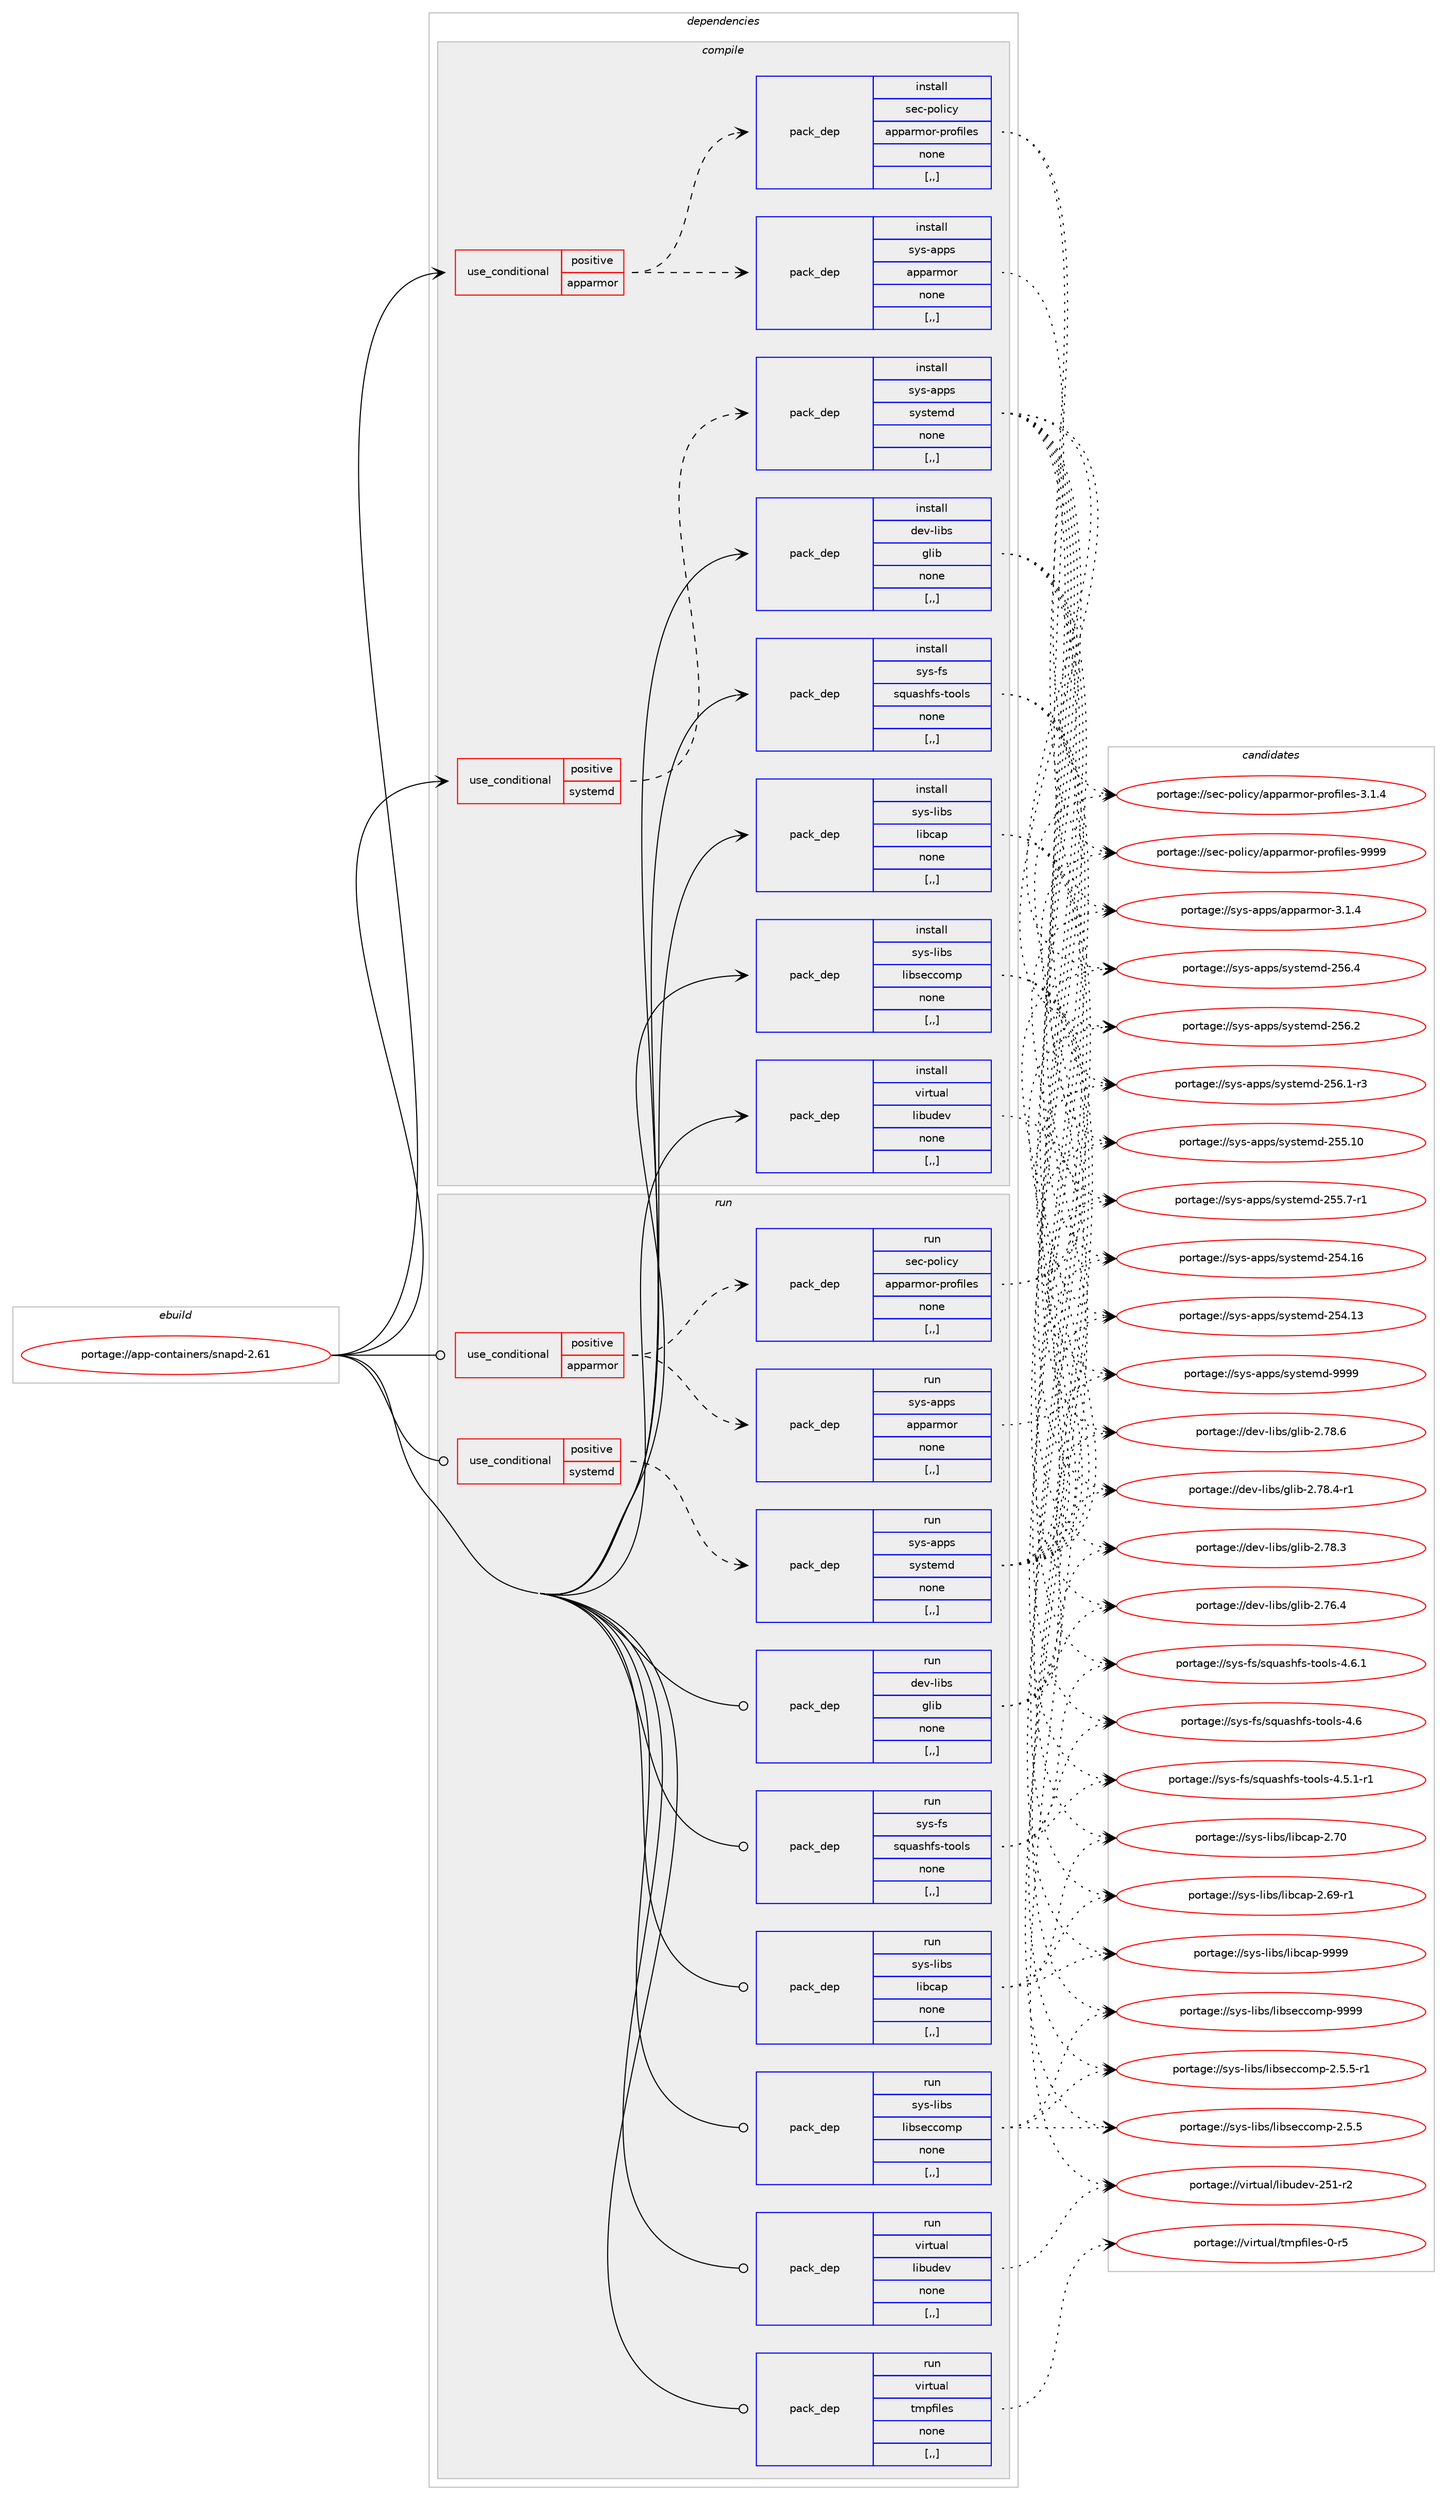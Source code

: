 digraph prolog {

# *************
# Graph options
# *************

newrank=true;
concentrate=true;
compound=true;
graph [rankdir=LR,fontname=Helvetica,fontsize=10,ranksep=1.5];#, ranksep=2.5, nodesep=0.2];
edge  [arrowhead=vee];
node  [fontname=Helvetica,fontsize=10];

# **********
# The ebuild
# **********

subgraph cluster_leftcol {
color=gray;
label=<<i>ebuild</i>>;
id [label="portage://app-containers/snapd-2.61", color=red, width=4, href="../app-containers/snapd-2.61.svg"];
}

# ****************
# The dependencies
# ****************

subgraph cluster_midcol {
color=gray;
label=<<i>dependencies</i>>;
subgraph cluster_compile {
fillcolor="#eeeeee";
style=filled;
label=<<i>compile</i>>;
subgraph cond3243 {
dependency12134 [label=<<TABLE BORDER="0" CELLBORDER="1" CELLSPACING="0" CELLPADDING="4"><TR><TD ROWSPAN="3" CELLPADDING="10">use_conditional</TD></TR><TR><TD>positive</TD></TR><TR><TD>apparmor</TD></TR></TABLE>>, shape=none, color=red];
subgraph pack8822 {
dependency12135 [label=<<TABLE BORDER="0" CELLBORDER="1" CELLSPACING="0" CELLPADDING="4" WIDTH="220"><TR><TD ROWSPAN="6" CELLPADDING="30">pack_dep</TD></TR><TR><TD WIDTH="110">install</TD></TR><TR><TD>sec-policy</TD></TR><TR><TD>apparmor-profiles</TD></TR><TR><TD>none</TD></TR><TR><TD>[,,]</TD></TR></TABLE>>, shape=none, color=blue];
}
dependency12134:e -> dependency12135:w [weight=20,style="dashed",arrowhead="vee"];
subgraph pack8823 {
dependency12136 [label=<<TABLE BORDER="0" CELLBORDER="1" CELLSPACING="0" CELLPADDING="4" WIDTH="220"><TR><TD ROWSPAN="6" CELLPADDING="30">pack_dep</TD></TR><TR><TD WIDTH="110">install</TD></TR><TR><TD>sys-apps</TD></TR><TR><TD>apparmor</TD></TR><TR><TD>none</TD></TR><TR><TD>[,,]</TD></TR></TABLE>>, shape=none, color=blue];
}
dependency12134:e -> dependency12136:w [weight=20,style="dashed",arrowhead="vee"];
}
id:e -> dependency12134:w [weight=20,style="solid",arrowhead="vee"];
subgraph cond3244 {
dependency12137 [label=<<TABLE BORDER="0" CELLBORDER="1" CELLSPACING="0" CELLPADDING="4"><TR><TD ROWSPAN="3" CELLPADDING="10">use_conditional</TD></TR><TR><TD>positive</TD></TR><TR><TD>systemd</TD></TR></TABLE>>, shape=none, color=red];
subgraph pack8824 {
dependency12138 [label=<<TABLE BORDER="0" CELLBORDER="1" CELLSPACING="0" CELLPADDING="4" WIDTH="220"><TR><TD ROWSPAN="6" CELLPADDING="30">pack_dep</TD></TR><TR><TD WIDTH="110">install</TD></TR><TR><TD>sys-apps</TD></TR><TR><TD>systemd</TD></TR><TR><TD>none</TD></TR><TR><TD>[,,]</TD></TR></TABLE>>, shape=none, color=blue];
}
dependency12137:e -> dependency12138:w [weight=20,style="dashed",arrowhead="vee"];
}
id:e -> dependency12137:w [weight=20,style="solid",arrowhead="vee"];
subgraph pack8825 {
dependency12139 [label=<<TABLE BORDER="0" CELLBORDER="1" CELLSPACING="0" CELLPADDING="4" WIDTH="220"><TR><TD ROWSPAN="6" CELLPADDING="30">pack_dep</TD></TR><TR><TD WIDTH="110">install</TD></TR><TR><TD>dev-libs</TD></TR><TR><TD>glib</TD></TR><TR><TD>none</TD></TR><TR><TD>[,,]</TD></TR></TABLE>>, shape=none, color=blue];
}
id:e -> dependency12139:w [weight=20,style="solid",arrowhead="vee"];
subgraph pack8826 {
dependency12140 [label=<<TABLE BORDER="0" CELLBORDER="1" CELLSPACING="0" CELLPADDING="4" WIDTH="220"><TR><TD ROWSPAN="6" CELLPADDING="30">pack_dep</TD></TR><TR><TD WIDTH="110">install</TD></TR><TR><TD>sys-fs</TD></TR><TR><TD>squashfs-tools</TD></TR><TR><TD>none</TD></TR><TR><TD>[,,]</TD></TR></TABLE>>, shape=none, color=blue];
}
id:e -> dependency12140:w [weight=20,style="solid",arrowhead="vee"];
subgraph pack8827 {
dependency12141 [label=<<TABLE BORDER="0" CELLBORDER="1" CELLSPACING="0" CELLPADDING="4" WIDTH="220"><TR><TD ROWSPAN="6" CELLPADDING="30">pack_dep</TD></TR><TR><TD WIDTH="110">install</TD></TR><TR><TD>sys-libs</TD></TR><TR><TD>libcap</TD></TR><TR><TD>none</TD></TR><TR><TD>[,,]</TD></TR></TABLE>>, shape=none, color=blue];
}
id:e -> dependency12141:w [weight=20,style="solid",arrowhead="vee"];
subgraph pack8828 {
dependency12142 [label=<<TABLE BORDER="0" CELLBORDER="1" CELLSPACING="0" CELLPADDING="4" WIDTH="220"><TR><TD ROWSPAN="6" CELLPADDING="30">pack_dep</TD></TR><TR><TD WIDTH="110">install</TD></TR><TR><TD>sys-libs</TD></TR><TR><TD>libseccomp</TD></TR><TR><TD>none</TD></TR><TR><TD>[,,]</TD></TR></TABLE>>, shape=none, color=blue];
}
id:e -> dependency12142:w [weight=20,style="solid",arrowhead="vee"];
subgraph pack8829 {
dependency12143 [label=<<TABLE BORDER="0" CELLBORDER="1" CELLSPACING="0" CELLPADDING="4" WIDTH="220"><TR><TD ROWSPAN="6" CELLPADDING="30">pack_dep</TD></TR><TR><TD WIDTH="110">install</TD></TR><TR><TD>virtual</TD></TR><TR><TD>libudev</TD></TR><TR><TD>none</TD></TR><TR><TD>[,,]</TD></TR></TABLE>>, shape=none, color=blue];
}
id:e -> dependency12143:w [weight=20,style="solid",arrowhead="vee"];
}
subgraph cluster_compileandrun {
fillcolor="#eeeeee";
style=filled;
label=<<i>compile and run</i>>;
}
subgraph cluster_run {
fillcolor="#eeeeee";
style=filled;
label=<<i>run</i>>;
subgraph cond3245 {
dependency12144 [label=<<TABLE BORDER="0" CELLBORDER="1" CELLSPACING="0" CELLPADDING="4"><TR><TD ROWSPAN="3" CELLPADDING="10">use_conditional</TD></TR><TR><TD>positive</TD></TR><TR><TD>apparmor</TD></TR></TABLE>>, shape=none, color=red];
subgraph pack8830 {
dependency12145 [label=<<TABLE BORDER="0" CELLBORDER="1" CELLSPACING="0" CELLPADDING="4" WIDTH="220"><TR><TD ROWSPAN="6" CELLPADDING="30">pack_dep</TD></TR><TR><TD WIDTH="110">run</TD></TR><TR><TD>sec-policy</TD></TR><TR><TD>apparmor-profiles</TD></TR><TR><TD>none</TD></TR><TR><TD>[,,]</TD></TR></TABLE>>, shape=none, color=blue];
}
dependency12144:e -> dependency12145:w [weight=20,style="dashed",arrowhead="vee"];
subgraph pack8831 {
dependency12146 [label=<<TABLE BORDER="0" CELLBORDER="1" CELLSPACING="0" CELLPADDING="4" WIDTH="220"><TR><TD ROWSPAN="6" CELLPADDING="30">pack_dep</TD></TR><TR><TD WIDTH="110">run</TD></TR><TR><TD>sys-apps</TD></TR><TR><TD>apparmor</TD></TR><TR><TD>none</TD></TR><TR><TD>[,,]</TD></TR></TABLE>>, shape=none, color=blue];
}
dependency12144:e -> dependency12146:w [weight=20,style="dashed",arrowhead="vee"];
}
id:e -> dependency12144:w [weight=20,style="solid",arrowhead="odot"];
subgraph cond3246 {
dependency12147 [label=<<TABLE BORDER="0" CELLBORDER="1" CELLSPACING="0" CELLPADDING="4"><TR><TD ROWSPAN="3" CELLPADDING="10">use_conditional</TD></TR><TR><TD>positive</TD></TR><TR><TD>systemd</TD></TR></TABLE>>, shape=none, color=red];
subgraph pack8832 {
dependency12148 [label=<<TABLE BORDER="0" CELLBORDER="1" CELLSPACING="0" CELLPADDING="4" WIDTH="220"><TR><TD ROWSPAN="6" CELLPADDING="30">pack_dep</TD></TR><TR><TD WIDTH="110">run</TD></TR><TR><TD>sys-apps</TD></TR><TR><TD>systemd</TD></TR><TR><TD>none</TD></TR><TR><TD>[,,]</TD></TR></TABLE>>, shape=none, color=blue];
}
dependency12147:e -> dependency12148:w [weight=20,style="dashed",arrowhead="vee"];
}
id:e -> dependency12147:w [weight=20,style="solid",arrowhead="odot"];
subgraph pack8833 {
dependency12149 [label=<<TABLE BORDER="0" CELLBORDER="1" CELLSPACING="0" CELLPADDING="4" WIDTH="220"><TR><TD ROWSPAN="6" CELLPADDING="30">pack_dep</TD></TR><TR><TD WIDTH="110">run</TD></TR><TR><TD>dev-libs</TD></TR><TR><TD>glib</TD></TR><TR><TD>none</TD></TR><TR><TD>[,,]</TD></TR></TABLE>>, shape=none, color=blue];
}
id:e -> dependency12149:w [weight=20,style="solid",arrowhead="odot"];
subgraph pack8834 {
dependency12150 [label=<<TABLE BORDER="0" CELLBORDER="1" CELLSPACING="0" CELLPADDING="4" WIDTH="220"><TR><TD ROWSPAN="6" CELLPADDING="30">pack_dep</TD></TR><TR><TD WIDTH="110">run</TD></TR><TR><TD>sys-fs</TD></TR><TR><TD>squashfs-tools</TD></TR><TR><TD>none</TD></TR><TR><TD>[,,]</TD></TR></TABLE>>, shape=none, color=blue];
}
id:e -> dependency12150:w [weight=20,style="solid",arrowhead="odot"];
subgraph pack8835 {
dependency12151 [label=<<TABLE BORDER="0" CELLBORDER="1" CELLSPACING="0" CELLPADDING="4" WIDTH="220"><TR><TD ROWSPAN="6" CELLPADDING="30">pack_dep</TD></TR><TR><TD WIDTH="110">run</TD></TR><TR><TD>sys-libs</TD></TR><TR><TD>libcap</TD></TR><TR><TD>none</TD></TR><TR><TD>[,,]</TD></TR></TABLE>>, shape=none, color=blue];
}
id:e -> dependency12151:w [weight=20,style="solid",arrowhead="odot"];
subgraph pack8836 {
dependency12152 [label=<<TABLE BORDER="0" CELLBORDER="1" CELLSPACING="0" CELLPADDING="4" WIDTH="220"><TR><TD ROWSPAN="6" CELLPADDING="30">pack_dep</TD></TR><TR><TD WIDTH="110">run</TD></TR><TR><TD>sys-libs</TD></TR><TR><TD>libseccomp</TD></TR><TR><TD>none</TD></TR><TR><TD>[,,]</TD></TR></TABLE>>, shape=none, color=blue];
}
id:e -> dependency12152:w [weight=20,style="solid",arrowhead="odot"];
subgraph pack8837 {
dependency12153 [label=<<TABLE BORDER="0" CELLBORDER="1" CELLSPACING="0" CELLPADDING="4" WIDTH="220"><TR><TD ROWSPAN="6" CELLPADDING="30">pack_dep</TD></TR><TR><TD WIDTH="110">run</TD></TR><TR><TD>virtual</TD></TR><TR><TD>libudev</TD></TR><TR><TD>none</TD></TR><TR><TD>[,,]</TD></TR></TABLE>>, shape=none, color=blue];
}
id:e -> dependency12153:w [weight=20,style="solid",arrowhead="odot"];
subgraph pack8838 {
dependency12154 [label=<<TABLE BORDER="0" CELLBORDER="1" CELLSPACING="0" CELLPADDING="4" WIDTH="220"><TR><TD ROWSPAN="6" CELLPADDING="30">pack_dep</TD></TR><TR><TD WIDTH="110">run</TD></TR><TR><TD>virtual</TD></TR><TR><TD>tmpfiles</TD></TR><TR><TD>none</TD></TR><TR><TD>[,,]</TD></TR></TABLE>>, shape=none, color=blue];
}
id:e -> dependency12154:w [weight=20,style="solid",arrowhead="odot"];
}
}

# **************
# The candidates
# **************

subgraph cluster_choices {
rank=same;
color=gray;
label=<<i>candidates</i>>;

subgraph choice8822 {
color=black;
nodesep=1;
choice115101994511211110810599121479711211297114109111114451121141111021051081011154557575757 [label="portage://sec-policy/apparmor-profiles-9999", color=red, width=4,href="../sec-policy/apparmor-profiles-9999.svg"];
choice11510199451121111081059912147971121129711410911111445112114111102105108101115455146494652 [label="portage://sec-policy/apparmor-profiles-3.1.4", color=red, width=4,href="../sec-policy/apparmor-profiles-3.1.4.svg"];
dependency12135:e -> choice115101994511211110810599121479711211297114109111114451121141111021051081011154557575757:w [style=dotted,weight="100"];
dependency12135:e -> choice11510199451121111081059912147971121129711410911111445112114111102105108101115455146494652:w [style=dotted,weight="100"];
}
subgraph choice8823 {
color=black;
nodesep=1;
choice1151211154597112112115479711211297114109111114455146494652 [label="portage://sys-apps/apparmor-3.1.4", color=red, width=4,href="../sys-apps/apparmor-3.1.4.svg"];
dependency12136:e -> choice1151211154597112112115479711211297114109111114455146494652:w [style=dotted,weight="100"];
}
subgraph choice8824 {
color=black;
nodesep=1;
choice1151211154597112112115471151211151161011091004557575757 [label="portage://sys-apps/systemd-9999", color=red, width=4,href="../sys-apps/systemd-9999.svg"];
choice115121115459711211211547115121115116101109100455053544652 [label="portage://sys-apps/systemd-256.4", color=red, width=4,href="../sys-apps/systemd-256.4.svg"];
choice115121115459711211211547115121115116101109100455053544650 [label="portage://sys-apps/systemd-256.2", color=red, width=4,href="../sys-apps/systemd-256.2.svg"];
choice1151211154597112112115471151211151161011091004550535446494511451 [label="portage://sys-apps/systemd-256.1-r3", color=red, width=4,href="../sys-apps/systemd-256.1-r3.svg"];
choice11512111545971121121154711512111511610110910045505353464948 [label="portage://sys-apps/systemd-255.10", color=red, width=4,href="../sys-apps/systemd-255.10.svg"];
choice1151211154597112112115471151211151161011091004550535346554511449 [label="portage://sys-apps/systemd-255.7-r1", color=red, width=4,href="../sys-apps/systemd-255.7-r1.svg"];
choice11512111545971121121154711512111511610110910045505352464954 [label="portage://sys-apps/systemd-254.16", color=red, width=4,href="../sys-apps/systemd-254.16.svg"];
choice11512111545971121121154711512111511610110910045505352464951 [label="portage://sys-apps/systemd-254.13", color=red, width=4,href="../sys-apps/systemd-254.13.svg"];
dependency12138:e -> choice1151211154597112112115471151211151161011091004557575757:w [style=dotted,weight="100"];
dependency12138:e -> choice115121115459711211211547115121115116101109100455053544652:w [style=dotted,weight="100"];
dependency12138:e -> choice115121115459711211211547115121115116101109100455053544650:w [style=dotted,weight="100"];
dependency12138:e -> choice1151211154597112112115471151211151161011091004550535446494511451:w [style=dotted,weight="100"];
dependency12138:e -> choice11512111545971121121154711512111511610110910045505353464948:w [style=dotted,weight="100"];
dependency12138:e -> choice1151211154597112112115471151211151161011091004550535346554511449:w [style=dotted,weight="100"];
dependency12138:e -> choice11512111545971121121154711512111511610110910045505352464954:w [style=dotted,weight="100"];
dependency12138:e -> choice11512111545971121121154711512111511610110910045505352464951:w [style=dotted,weight="100"];
}
subgraph choice8825 {
color=black;
nodesep=1;
choice1001011184510810598115471031081059845504655564654 [label="portage://dev-libs/glib-2.78.6", color=red, width=4,href="../dev-libs/glib-2.78.6.svg"];
choice10010111845108105981154710310810598455046555646524511449 [label="portage://dev-libs/glib-2.78.4-r1", color=red, width=4,href="../dev-libs/glib-2.78.4-r1.svg"];
choice1001011184510810598115471031081059845504655564651 [label="portage://dev-libs/glib-2.78.3", color=red, width=4,href="../dev-libs/glib-2.78.3.svg"];
choice1001011184510810598115471031081059845504655544652 [label="portage://dev-libs/glib-2.76.4", color=red, width=4,href="../dev-libs/glib-2.76.4.svg"];
dependency12139:e -> choice1001011184510810598115471031081059845504655564654:w [style=dotted,weight="100"];
dependency12139:e -> choice10010111845108105981154710310810598455046555646524511449:w [style=dotted,weight="100"];
dependency12139:e -> choice1001011184510810598115471031081059845504655564651:w [style=dotted,weight="100"];
dependency12139:e -> choice1001011184510810598115471031081059845504655544652:w [style=dotted,weight="100"];
}
subgraph choice8826 {
color=black;
nodesep=1;
choice11512111545102115471151131179711510410211545116111111108115455246544649 [label="portage://sys-fs/squashfs-tools-4.6.1", color=red, width=4,href="../sys-fs/squashfs-tools-4.6.1.svg"];
choice1151211154510211547115113117971151041021154511611111110811545524654 [label="portage://sys-fs/squashfs-tools-4.6", color=red, width=4,href="../sys-fs/squashfs-tools-4.6.svg"];
choice115121115451021154711511311797115104102115451161111111081154552465346494511449 [label="portage://sys-fs/squashfs-tools-4.5.1-r1", color=red, width=4,href="../sys-fs/squashfs-tools-4.5.1-r1.svg"];
dependency12140:e -> choice11512111545102115471151131179711510410211545116111111108115455246544649:w [style=dotted,weight="100"];
dependency12140:e -> choice1151211154510211547115113117971151041021154511611111110811545524654:w [style=dotted,weight="100"];
dependency12140:e -> choice115121115451021154711511311797115104102115451161111111081154552465346494511449:w [style=dotted,weight="100"];
}
subgraph choice8827 {
color=black;
nodesep=1;
choice1151211154510810598115471081059899971124557575757 [label="portage://sys-libs/libcap-9999", color=red, width=4,href="../sys-libs/libcap-9999.svg"];
choice1151211154510810598115471081059899971124550465548 [label="portage://sys-libs/libcap-2.70", color=red, width=4,href="../sys-libs/libcap-2.70.svg"];
choice11512111545108105981154710810598999711245504654574511449 [label="portage://sys-libs/libcap-2.69-r1", color=red, width=4,href="../sys-libs/libcap-2.69-r1.svg"];
dependency12141:e -> choice1151211154510810598115471081059899971124557575757:w [style=dotted,weight="100"];
dependency12141:e -> choice1151211154510810598115471081059899971124550465548:w [style=dotted,weight="100"];
dependency12141:e -> choice11512111545108105981154710810598999711245504654574511449:w [style=dotted,weight="100"];
}
subgraph choice8828 {
color=black;
nodesep=1;
choice1151211154510810598115471081059811510199991111091124557575757 [label="portage://sys-libs/libseccomp-9999", color=red, width=4,href="../sys-libs/libseccomp-9999.svg"];
choice1151211154510810598115471081059811510199991111091124550465346534511449 [label="portage://sys-libs/libseccomp-2.5.5-r1", color=red, width=4,href="../sys-libs/libseccomp-2.5.5-r1.svg"];
choice115121115451081059811547108105981151019999111109112455046534653 [label="portage://sys-libs/libseccomp-2.5.5", color=red, width=4,href="../sys-libs/libseccomp-2.5.5.svg"];
dependency12142:e -> choice1151211154510810598115471081059811510199991111091124557575757:w [style=dotted,weight="100"];
dependency12142:e -> choice1151211154510810598115471081059811510199991111091124550465346534511449:w [style=dotted,weight="100"];
dependency12142:e -> choice115121115451081059811547108105981151019999111109112455046534653:w [style=dotted,weight="100"];
}
subgraph choice8829 {
color=black;
nodesep=1;
choice118105114116117971084710810598117100101118455053494511450 [label="portage://virtual/libudev-251-r2", color=red, width=4,href="../virtual/libudev-251-r2.svg"];
dependency12143:e -> choice118105114116117971084710810598117100101118455053494511450:w [style=dotted,weight="100"];
}
subgraph choice8830 {
color=black;
nodesep=1;
choice115101994511211110810599121479711211297114109111114451121141111021051081011154557575757 [label="portage://sec-policy/apparmor-profiles-9999", color=red, width=4,href="../sec-policy/apparmor-profiles-9999.svg"];
choice11510199451121111081059912147971121129711410911111445112114111102105108101115455146494652 [label="portage://sec-policy/apparmor-profiles-3.1.4", color=red, width=4,href="../sec-policy/apparmor-profiles-3.1.4.svg"];
dependency12145:e -> choice115101994511211110810599121479711211297114109111114451121141111021051081011154557575757:w [style=dotted,weight="100"];
dependency12145:e -> choice11510199451121111081059912147971121129711410911111445112114111102105108101115455146494652:w [style=dotted,weight="100"];
}
subgraph choice8831 {
color=black;
nodesep=1;
choice1151211154597112112115479711211297114109111114455146494652 [label="portage://sys-apps/apparmor-3.1.4", color=red, width=4,href="../sys-apps/apparmor-3.1.4.svg"];
dependency12146:e -> choice1151211154597112112115479711211297114109111114455146494652:w [style=dotted,weight="100"];
}
subgraph choice8832 {
color=black;
nodesep=1;
choice1151211154597112112115471151211151161011091004557575757 [label="portage://sys-apps/systemd-9999", color=red, width=4,href="../sys-apps/systemd-9999.svg"];
choice115121115459711211211547115121115116101109100455053544652 [label="portage://sys-apps/systemd-256.4", color=red, width=4,href="../sys-apps/systemd-256.4.svg"];
choice115121115459711211211547115121115116101109100455053544650 [label="portage://sys-apps/systemd-256.2", color=red, width=4,href="../sys-apps/systemd-256.2.svg"];
choice1151211154597112112115471151211151161011091004550535446494511451 [label="portage://sys-apps/systemd-256.1-r3", color=red, width=4,href="../sys-apps/systemd-256.1-r3.svg"];
choice11512111545971121121154711512111511610110910045505353464948 [label="portage://sys-apps/systemd-255.10", color=red, width=4,href="../sys-apps/systemd-255.10.svg"];
choice1151211154597112112115471151211151161011091004550535346554511449 [label="portage://sys-apps/systemd-255.7-r1", color=red, width=4,href="../sys-apps/systemd-255.7-r1.svg"];
choice11512111545971121121154711512111511610110910045505352464954 [label="portage://sys-apps/systemd-254.16", color=red, width=4,href="../sys-apps/systemd-254.16.svg"];
choice11512111545971121121154711512111511610110910045505352464951 [label="portage://sys-apps/systemd-254.13", color=red, width=4,href="../sys-apps/systemd-254.13.svg"];
dependency12148:e -> choice1151211154597112112115471151211151161011091004557575757:w [style=dotted,weight="100"];
dependency12148:e -> choice115121115459711211211547115121115116101109100455053544652:w [style=dotted,weight="100"];
dependency12148:e -> choice115121115459711211211547115121115116101109100455053544650:w [style=dotted,weight="100"];
dependency12148:e -> choice1151211154597112112115471151211151161011091004550535446494511451:w [style=dotted,weight="100"];
dependency12148:e -> choice11512111545971121121154711512111511610110910045505353464948:w [style=dotted,weight="100"];
dependency12148:e -> choice1151211154597112112115471151211151161011091004550535346554511449:w [style=dotted,weight="100"];
dependency12148:e -> choice11512111545971121121154711512111511610110910045505352464954:w [style=dotted,weight="100"];
dependency12148:e -> choice11512111545971121121154711512111511610110910045505352464951:w [style=dotted,weight="100"];
}
subgraph choice8833 {
color=black;
nodesep=1;
choice1001011184510810598115471031081059845504655564654 [label="portage://dev-libs/glib-2.78.6", color=red, width=4,href="../dev-libs/glib-2.78.6.svg"];
choice10010111845108105981154710310810598455046555646524511449 [label="portage://dev-libs/glib-2.78.4-r1", color=red, width=4,href="../dev-libs/glib-2.78.4-r1.svg"];
choice1001011184510810598115471031081059845504655564651 [label="portage://dev-libs/glib-2.78.3", color=red, width=4,href="../dev-libs/glib-2.78.3.svg"];
choice1001011184510810598115471031081059845504655544652 [label="portage://dev-libs/glib-2.76.4", color=red, width=4,href="../dev-libs/glib-2.76.4.svg"];
dependency12149:e -> choice1001011184510810598115471031081059845504655564654:w [style=dotted,weight="100"];
dependency12149:e -> choice10010111845108105981154710310810598455046555646524511449:w [style=dotted,weight="100"];
dependency12149:e -> choice1001011184510810598115471031081059845504655564651:w [style=dotted,weight="100"];
dependency12149:e -> choice1001011184510810598115471031081059845504655544652:w [style=dotted,weight="100"];
}
subgraph choice8834 {
color=black;
nodesep=1;
choice11512111545102115471151131179711510410211545116111111108115455246544649 [label="portage://sys-fs/squashfs-tools-4.6.1", color=red, width=4,href="../sys-fs/squashfs-tools-4.6.1.svg"];
choice1151211154510211547115113117971151041021154511611111110811545524654 [label="portage://sys-fs/squashfs-tools-4.6", color=red, width=4,href="../sys-fs/squashfs-tools-4.6.svg"];
choice115121115451021154711511311797115104102115451161111111081154552465346494511449 [label="portage://sys-fs/squashfs-tools-4.5.1-r1", color=red, width=4,href="../sys-fs/squashfs-tools-4.5.1-r1.svg"];
dependency12150:e -> choice11512111545102115471151131179711510410211545116111111108115455246544649:w [style=dotted,weight="100"];
dependency12150:e -> choice1151211154510211547115113117971151041021154511611111110811545524654:w [style=dotted,weight="100"];
dependency12150:e -> choice115121115451021154711511311797115104102115451161111111081154552465346494511449:w [style=dotted,weight="100"];
}
subgraph choice8835 {
color=black;
nodesep=1;
choice1151211154510810598115471081059899971124557575757 [label="portage://sys-libs/libcap-9999", color=red, width=4,href="../sys-libs/libcap-9999.svg"];
choice1151211154510810598115471081059899971124550465548 [label="portage://sys-libs/libcap-2.70", color=red, width=4,href="../sys-libs/libcap-2.70.svg"];
choice11512111545108105981154710810598999711245504654574511449 [label="portage://sys-libs/libcap-2.69-r1", color=red, width=4,href="../sys-libs/libcap-2.69-r1.svg"];
dependency12151:e -> choice1151211154510810598115471081059899971124557575757:w [style=dotted,weight="100"];
dependency12151:e -> choice1151211154510810598115471081059899971124550465548:w [style=dotted,weight="100"];
dependency12151:e -> choice11512111545108105981154710810598999711245504654574511449:w [style=dotted,weight="100"];
}
subgraph choice8836 {
color=black;
nodesep=1;
choice1151211154510810598115471081059811510199991111091124557575757 [label="portage://sys-libs/libseccomp-9999", color=red, width=4,href="../sys-libs/libseccomp-9999.svg"];
choice1151211154510810598115471081059811510199991111091124550465346534511449 [label="portage://sys-libs/libseccomp-2.5.5-r1", color=red, width=4,href="../sys-libs/libseccomp-2.5.5-r1.svg"];
choice115121115451081059811547108105981151019999111109112455046534653 [label="portage://sys-libs/libseccomp-2.5.5", color=red, width=4,href="../sys-libs/libseccomp-2.5.5.svg"];
dependency12152:e -> choice1151211154510810598115471081059811510199991111091124557575757:w [style=dotted,weight="100"];
dependency12152:e -> choice1151211154510810598115471081059811510199991111091124550465346534511449:w [style=dotted,weight="100"];
dependency12152:e -> choice115121115451081059811547108105981151019999111109112455046534653:w [style=dotted,weight="100"];
}
subgraph choice8837 {
color=black;
nodesep=1;
choice118105114116117971084710810598117100101118455053494511450 [label="portage://virtual/libudev-251-r2", color=red, width=4,href="../virtual/libudev-251-r2.svg"];
dependency12153:e -> choice118105114116117971084710810598117100101118455053494511450:w [style=dotted,weight="100"];
}
subgraph choice8838 {
color=black;
nodesep=1;
choice118105114116117971084711610911210210510810111545484511453 [label="portage://virtual/tmpfiles-0-r5", color=red, width=4,href="../virtual/tmpfiles-0-r5.svg"];
dependency12154:e -> choice118105114116117971084711610911210210510810111545484511453:w [style=dotted,weight="100"];
}
}

}
